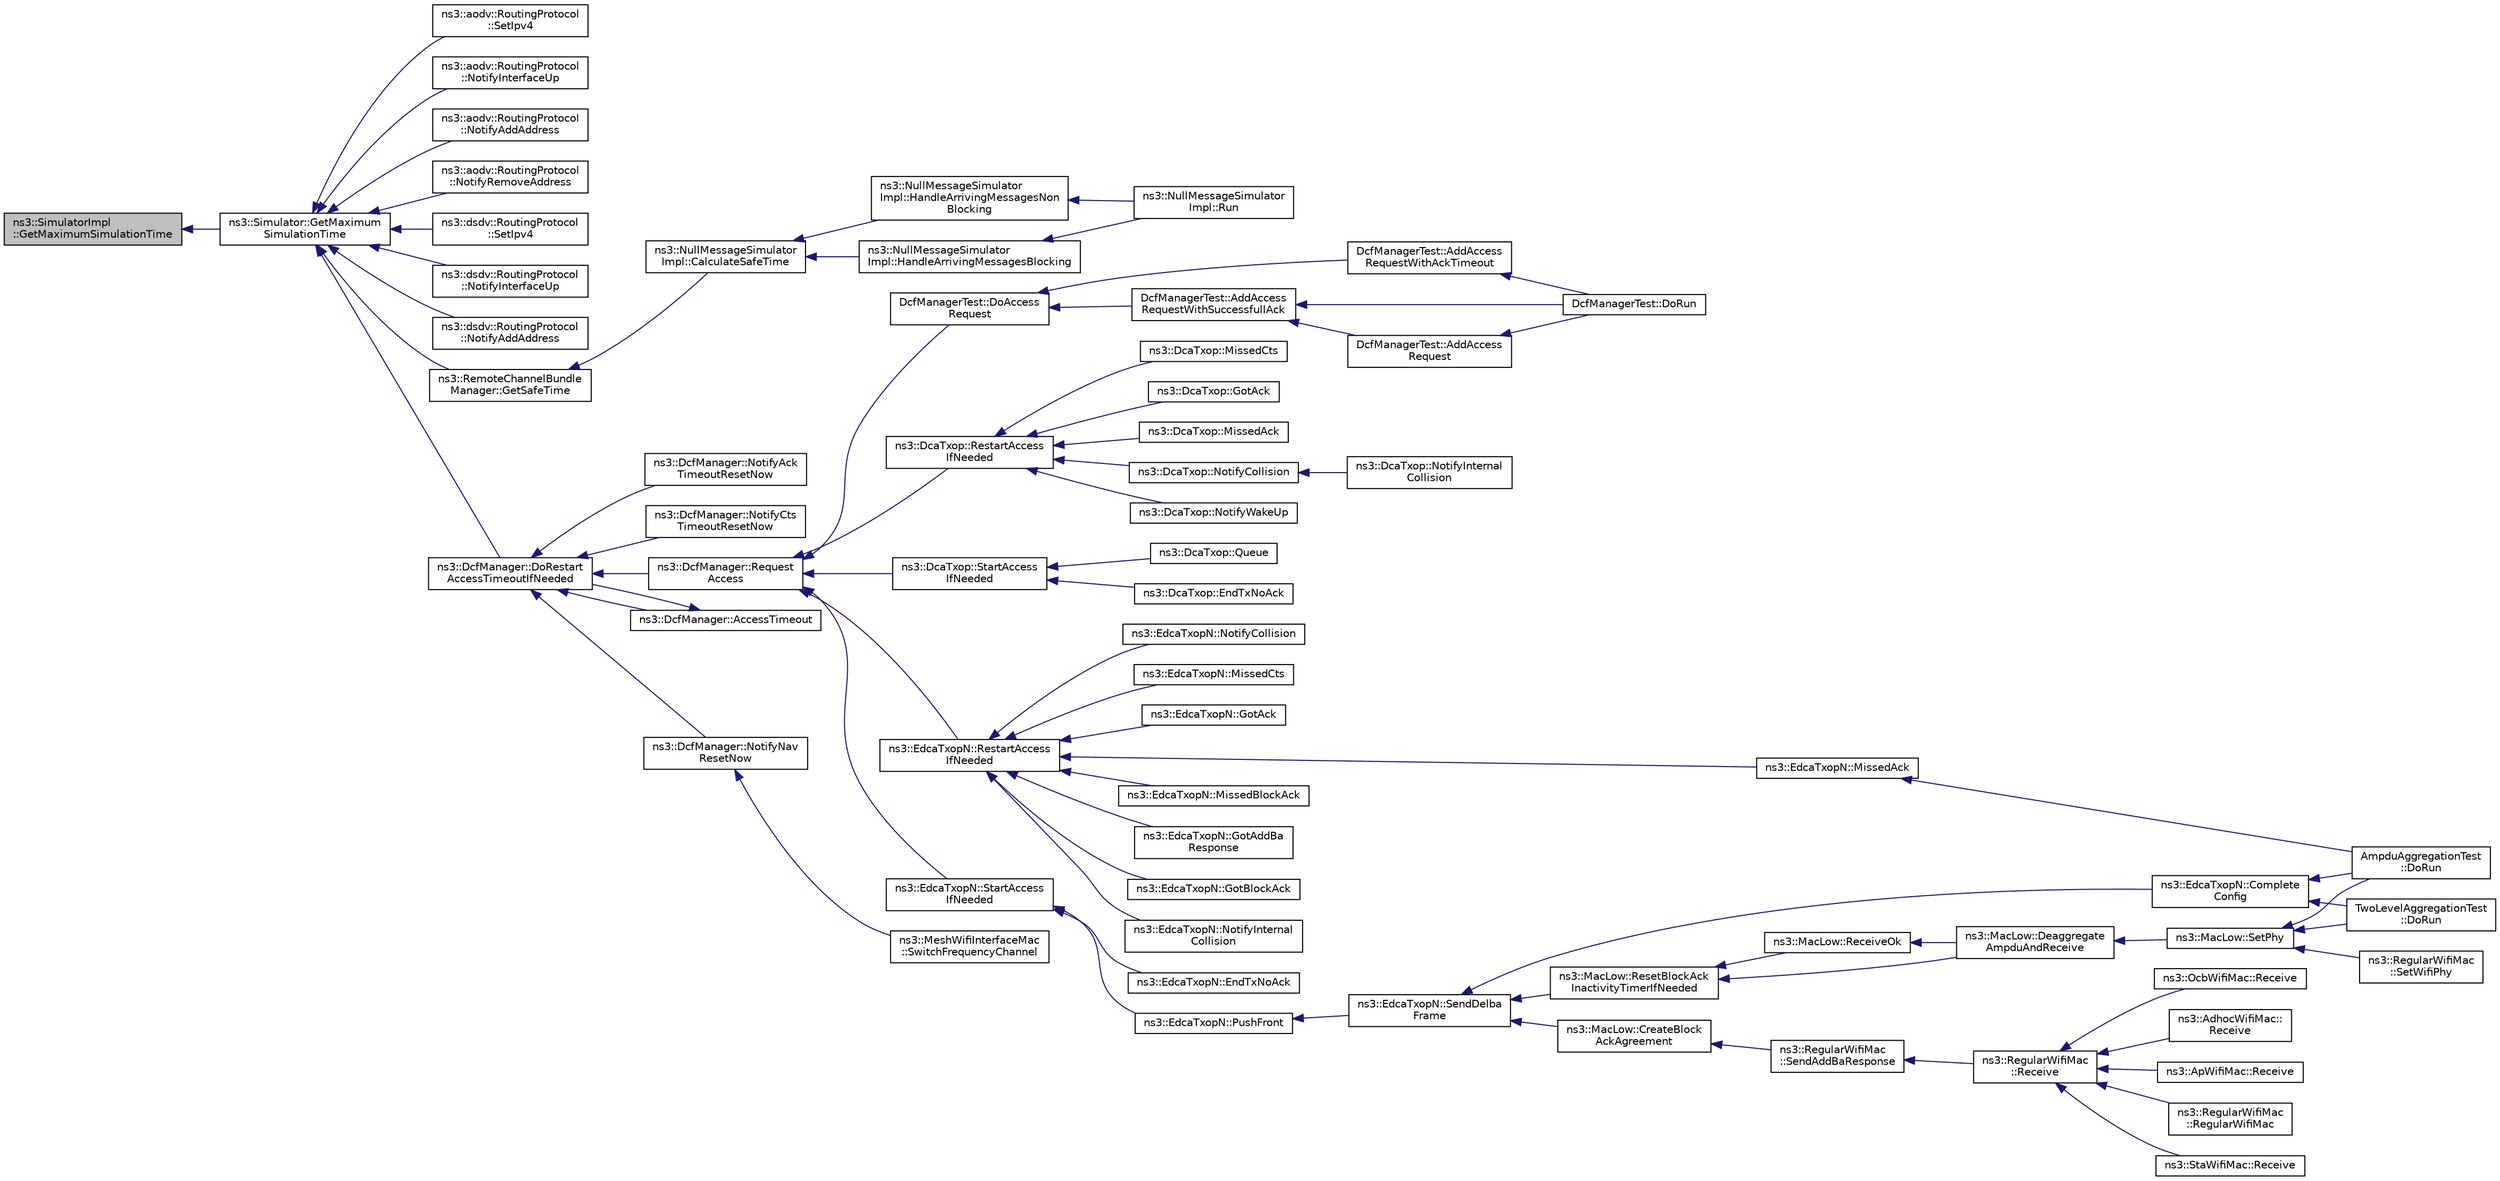 digraph "ns3::SimulatorImpl::GetMaximumSimulationTime"
{
  edge [fontname="Helvetica",fontsize="10",labelfontname="Helvetica",labelfontsize="10"];
  node [fontname="Helvetica",fontsize="10",shape=record];
  rankdir="LR";
  Node1 [label="ns3::SimulatorImpl\l::GetMaximumSimulationTime",height=0.2,width=0.4,color="black", fillcolor="grey75", style="filled", fontcolor="black"];
  Node1 -> Node2 [dir="back",color="midnightblue",fontsize="10",style="solid"];
  Node2 [label="ns3::Simulator::GetMaximum\lSimulationTime",height=0.2,width=0.4,color="black", fillcolor="white", style="filled",URL="$d7/deb/classns3_1_1Simulator.html#aa8dbab888dca7bf3528421d2c5e67f99"];
  Node2 -> Node3 [dir="back",color="midnightblue",fontsize="10",style="solid"];
  Node3 [label="ns3::aodv::RoutingProtocol\l::SetIpv4",height=0.2,width=0.4,color="black", fillcolor="white", style="filled",URL="$db/dd0/classns3_1_1aodv_1_1RoutingProtocol.html#a34df0b3e287abea45d48ab7c8162e183"];
  Node2 -> Node4 [dir="back",color="midnightblue",fontsize="10",style="solid"];
  Node4 [label="ns3::aodv::RoutingProtocol\l::NotifyInterfaceUp",height=0.2,width=0.4,color="black", fillcolor="white", style="filled",URL="$db/dd0/classns3_1_1aodv_1_1RoutingProtocol.html#a006b7deb41f4eb2dc1e0d69d50c5a284"];
  Node2 -> Node5 [dir="back",color="midnightblue",fontsize="10",style="solid"];
  Node5 [label="ns3::aodv::RoutingProtocol\l::NotifyAddAddress",height=0.2,width=0.4,color="black", fillcolor="white", style="filled",URL="$db/dd0/classns3_1_1aodv_1_1RoutingProtocol.html#a8d6ee1881856a557d8c051e40785e51b"];
  Node2 -> Node6 [dir="back",color="midnightblue",fontsize="10",style="solid"];
  Node6 [label="ns3::aodv::RoutingProtocol\l::NotifyRemoveAddress",height=0.2,width=0.4,color="black", fillcolor="white", style="filled",URL="$db/dd0/classns3_1_1aodv_1_1RoutingProtocol.html#aa3ada55a69e945cc414d87566cca0388"];
  Node2 -> Node7 [dir="back",color="midnightblue",fontsize="10",style="solid"];
  Node7 [label="ns3::dsdv::RoutingProtocol\l::SetIpv4",height=0.2,width=0.4,color="black", fillcolor="white", style="filled",URL="$de/dca/classns3_1_1dsdv_1_1RoutingProtocol.html#aab88c62fbd0567cf31d185cb58b23a44"];
  Node2 -> Node8 [dir="back",color="midnightblue",fontsize="10",style="solid"];
  Node8 [label="ns3::dsdv::RoutingProtocol\l::NotifyInterfaceUp",height=0.2,width=0.4,color="black", fillcolor="white", style="filled",URL="$de/dca/classns3_1_1dsdv_1_1RoutingProtocol.html#a9a3edd95b3a0714d5aff5293e96883d2"];
  Node2 -> Node9 [dir="back",color="midnightblue",fontsize="10",style="solid"];
  Node9 [label="ns3::dsdv::RoutingProtocol\l::NotifyAddAddress",height=0.2,width=0.4,color="black", fillcolor="white", style="filled",URL="$de/dca/classns3_1_1dsdv_1_1RoutingProtocol.html#aaf6b464336448d3cf4e6370b00943253"];
  Node2 -> Node10 [dir="back",color="midnightblue",fontsize="10",style="solid"];
  Node10 [label="ns3::RemoteChannelBundle\lManager::GetSafeTime",height=0.2,width=0.4,color="black", fillcolor="white", style="filled",URL="$d0/d89/classns3_1_1RemoteChannelBundleManager.html#a74c1e195eccd8cb60c6597f1e5ed6450"];
  Node10 -> Node11 [dir="back",color="midnightblue",fontsize="10",style="solid"];
  Node11 [label="ns3::NullMessageSimulator\lImpl::CalculateSafeTime",height=0.2,width=0.4,color="black", fillcolor="white", style="filled",URL="$db/dea/classns3_1_1NullMessageSimulatorImpl.html#a50deae67a34fb3c9868973aa2d40cc12"];
  Node11 -> Node12 [dir="back",color="midnightblue",fontsize="10",style="solid"];
  Node12 [label="ns3::NullMessageSimulator\lImpl::HandleArrivingMessagesNon\lBlocking",height=0.2,width=0.4,color="black", fillcolor="white", style="filled",URL="$db/dea/classns3_1_1NullMessageSimulatorImpl.html#a8657269a848359b005c99e1793a6d746"];
  Node12 -> Node13 [dir="back",color="midnightblue",fontsize="10",style="solid"];
  Node13 [label="ns3::NullMessageSimulator\lImpl::Run",height=0.2,width=0.4,color="black", fillcolor="white", style="filled",URL="$db/dea/classns3_1_1NullMessageSimulatorImpl.html#ab6919d906d7706a688b4452127860b77"];
  Node11 -> Node14 [dir="back",color="midnightblue",fontsize="10",style="solid"];
  Node14 [label="ns3::NullMessageSimulator\lImpl::HandleArrivingMessagesBlocking",height=0.2,width=0.4,color="black", fillcolor="white", style="filled",URL="$db/dea/classns3_1_1NullMessageSimulatorImpl.html#ad5c131aba980fb0e6cba16d7feab9fb5"];
  Node14 -> Node13 [dir="back",color="midnightblue",fontsize="10",style="solid"];
  Node2 -> Node15 [dir="back",color="midnightblue",fontsize="10",style="solid"];
  Node15 [label="ns3::DcfManager::DoRestart\lAccessTimeoutIfNeeded",height=0.2,width=0.4,color="black", fillcolor="white", style="filled",URL="$de/d60/classns3_1_1DcfManager.html#a26764cee2de83e5293284ee40e447506"];
  Node15 -> Node16 [dir="back",color="midnightblue",fontsize="10",style="solid"];
  Node16 [label="ns3::DcfManager::Request\lAccess",height=0.2,width=0.4,color="black", fillcolor="white", style="filled",URL="$de/d60/classns3_1_1DcfManager.html#a34f321cc7651b9bc9ac254af83521363"];
  Node16 -> Node17 [dir="back",color="midnightblue",fontsize="10",style="solid"];
  Node17 [label="ns3::DcaTxop::RestartAccess\lIfNeeded",height=0.2,width=0.4,color="black", fillcolor="white", style="filled",URL="$d3/d74/classns3_1_1DcaTxop.html#a65407479debe7f98691c133c6e325c19"];
  Node17 -> Node18 [dir="back",color="midnightblue",fontsize="10",style="solid"];
  Node18 [label="ns3::DcaTxop::NotifyCollision",height=0.2,width=0.4,color="black", fillcolor="white", style="filled",URL="$d3/d74/classns3_1_1DcaTxop.html#a852bfd27ace4922eb7437749a4b6ea0f"];
  Node18 -> Node19 [dir="back",color="midnightblue",fontsize="10",style="solid"];
  Node19 [label="ns3::DcaTxop::NotifyInternal\lCollision",height=0.2,width=0.4,color="black", fillcolor="white", style="filled",URL="$d3/d74/classns3_1_1DcaTxop.html#aad188df940ef1f1efe9ea0685b67a35d"];
  Node17 -> Node20 [dir="back",color="midnightblue",fontsize="10",style="solid"];
  Node20 [label="ns3::DcaTxop::NotifyWakeUp",height=0.2,width=0.4,color="black", fillcolor="white", style="filled",URL="$d3/d74/classns3_1_1DcaTxop.html#ae5e42a39be0fc0fd8796df97f7bd19b6"];
  Node17 -> Node21 [dir="back",color="midnightblue",fontsize="10",style="solid"];
  Node21 [label="ns3::DcaTxop::MissedCts",height=0.2,width=0.4,color="black", fillcolor="white", style="filled",URL="$d3/d74/classns3_1_1DcaTxop.html#af27914f05cda12aa0fc6245f054c45bd"];
  Node17 -> Node22 [dir="back",color="midnightblue",fontsize="10",style="solid"];
  Node22 [label="ns3::DcaTxop::GotAck",height=0.2,width=0.4,color="black", fillcolor="white", style="filled",URL="$d3/d74/classns3_1_1DcaTxop.html#ae886b71f06cb39fd4affb03576fd3701"];
  Node17 -> Node23 [dir="back",color="midnightblue",fontsize="10",style="solid"];
  Node23 [label="ns3::DcaTxop::MissedAck",height=0.2,width=0.4,color="black", fillcolor="white", style="filled",URL="$d3/d74/classns3_1_1DcaTxop.html#ad3e81e84ae17a53ba12407f5954ca96a"];
  Node16 -> Node24 [dir="back",color="midnightblue",fontsize="10",style="solid"];
  Node24 [label="ns3::DcaTxop::StartAccess\lIfNeeded",height=0.2,width=0.4,color="black", fillcolor="white", style="filled",URL="$d3/d74/classns3_1_1DcaTxop.html#a85315ad3ea316cc583603e4be29abefc"];
  Node24 -> Node25 [dir="back",color="midnightblue",fontsize="10",style="solid"];
  Node25 [label="ns3::DcaTxop::Queue",height=0.2,width=0.4,color="black", fillcolor="white", style="filled",URL="$d3/d74/classns3_1_1DcaTxop.html#a81822147a9d3f8db1759e4cb5d568f7c"];
  Node24 -> Node26 [dir="back",color="midnightblue",fontsize="10",style="solid"];
  Node26 [label="ns3::DcaTxop::EndTxNoAck",height=0.2,width=0.4,color="black", fillcolor="white", style="filled",URL="$d3/d74/classns3_1_1DcaTxop.html#a49f0531900461b87bd1065780ae4caae"];
  Node16 -> Node27 [dir="back",color="midnightblue",fontsize="10",style="solid"];
  Node27 [label="ns3::EdcaTxopN::RestartAccess\lIfNeeded",height=0.2,width=0.4,color="black", fillcolor="white", style="filled",URL="$dc/db8/classns3_1_1EdcaTxopN.html#a83b65be22340dc3f27d08a453cf3831f"];
  Node27 -> Node28 [dir="back",color="midnightblue",fontsize="10",style="solid"];
  Node28 [label="ns3::EdcaTxopN::NotifyInternal\lCollision",height=0.2,width=0.4,color="black", fillcolor="white", style="filled",URL="$dc/db8/classns3_1_1EdcaTxopN.html#a900ab43f62b74939c62121562d1969e2"];
  Node27 -> Node29 [dir="back",color="midnightblue",fontsize="10",style="solid"];
  Node29 [label="ns3::EdcaTxopN::NotifyCollision",height=0.2,width=0.4,color="black", fillcolor="white", style="filled",URL="$dc/db8/classns3_1_1EdcaTxopN.html#aa9dd10b3b7236f93d7461b174888e2a8"];
  Node27 -> Node30 [dir="back",color="midnightblue",fontsize="10",style="solid"];
  Node30 [label="ns3::EdcaTxopN::MissedCts",height=0.2,width=0.4,color="black", fillcolor="white", style="filled",URL="$dc/db8/classns3_1_1EdcaTxopN.html#ab6f7016d503472174ce9fef2fd45de8e"];
  Node27 -> Node31 [dir="back",color="midnightblue",fontsize="10",style="solid"];
  Node31 [label="ns3::EdcaTxopN::GotAck",height=0.2,width=0.4,color="black", fillcolor="white", style="filled",URL="$dc/db8/classns3_1_1EdcaTxopN.html#acd117ddd03aa1b3abac3bca9830ee895"];
  Node27 -> Node32 [dir="back",color="midnightblue",fontsize="10",style="solid"];
  Node32 [label="ns3::EdcaTxopN::MissedAck",height=0.2,width=0.4,color="black", fillcolor="white", style="filled",URL="$dc/db8/classns3_1_1EdcaTxopN.html#ad16ece50ac2937e5cdfeae010d4b5c88"];
  Node32 -> Node33 [dir="back",color="midnightblue",fontsize="10",style="solid"];
  Node33 [label="AmpduAggregationTest\l::DoRun",height=0.2,width=0.4,color="black", fillcolor="white", style="filled",URL="$d2/db5/classAmpduAggregationTest.html#a7414dc8d4dd982ab4c1eaadb5b2c693d",tooltip="Implementation to actually run this TestCase. "];
  Node27 -> Node34 [dir="back",color="midnightblue",fontsize="10",style="solid"];
  Node34 [label="ns3::EdcaTxopN::MissedBlockAck",height=0.2,width=0.4,color="black", fillcolor="white", style="filled",URL="$dc/db8/classns3_1_1EdcaTxopN.html#a91aae2c1ab764e8e4cb857ef97fa235b"];
  Node27 -> Node35 [dir="back",color="midnightblue",fontsize="10",style="solid"];
  Node35 [label="ns3::EdcaTxopN::GotAddBa\lResponse",height=0.2,width=0.4,color="black", fillcolor="white", style="filled",URL="$dc/db8/classns3_1_1EdcaTxopN.html#ac3089ca4272d45b23293a7481e0922e0"];
  Node27 -> Node36 [dir="back",color="midnightblue",fontsize="10",style="solid"];
  Node36 [label="ns3::EdcaTxopN::GotBlockAck",height=0.2,width=0.4,color="black", fillcolor="white", style="filled",URL="$dc/db8/classns3_1_1EdcaTxopN.html#a36c24d5a9717893466eaadda6bd66cc5"];
  Node16 -> Node37 [dir="back",color="midnightblue",fontsize="10",style="solid"];
  Node37 [label="ns3::EdcaTxopN::StartAccess\lIfNeeded",height=0.2,width=0.4,color="black", fillcolor="white", style="filled",URL="$dc/db8/classns3_1_1EdcaTxopN.html#a28a7052f217ed15058697197350d9801"];
  Node37 -> Node38 [dir="back",color="midnightblue",fontsize="10",style="solid"];
  Node38 [label="ns3::EdcaTxopN::EndTxNoAck",height=0.2,width=0.4,color="black", fillcolor="white", style="filled",URL="$dc/db8/classns3_1_1EdcaTxopN.html#a380e84736ede287cc8d26c1012828412"];
  Node37 -> Node39 [dir="back",color="midnightblue",fontsize="10",style="solid"];
  Node39 [label="ns3::EdcaTxopN::PushFront",height=0.2,width=0.4,color="black", fillcolor="white", style="filled",URL="$dc/db8/classns3_1_1EdcaTxopN.html#a4ff1922de0b92b5f6a9104b714d82c0b"];
  Node39 -> Node40 [dir="back",color="midnightblue",fontsize="10",style="solid"];
  Node40 [label="ns3::EdcaTxopN::SendDelba\lFrame",height=0.2,width=0.4,color="black", fillcolor="white", style="filled",URL="$dc/db8/classns3_1_1EdcaTxopN.html#a3a14d846328f0d5447f44d7c2f3c607e"];
  Node40 -> Node41 [dir="back",color="midnightblue",fontsize="10",style="solid"];
  Node41 [label="ns3::EdcaTxopN::Complete\lConfig",height=0.2,width=0.4,color="black", fillcolor="white", style="filled",URL="$dc/db8/classns3_1_1EdcaTxopN.html#aeca53fddb95468e9e56ee452adf8b263"];
  Node41 -> Node33 [dir="back",color="midnightblue",fontsize="10",style="solid"];
  Node41 -> Node42 [dir="back",color="midnightblue",fontsize="10",style="solid"];
  Node42 [label="TwoLevelAggregationTest\l::DoRun",height=0.2,width=0.4,color="black", fillcolor="white", style="filled",URL="$db/d72/classTwoLevelAggregationTest.html#a40c6f5f8be6c48673d0bfd218d95afe0",tooltip="Implementation to actually run this TestCase. "];
  Node40 -> Node43 [dir="back",color="midnightblue",fontsize="10",style="solid"];
  Node43 [label="ns3::MacLow::CreateBlock\lAckAgreement",height=0.2,width=0.4,color="black", fillcolor="white", style="filled",URL="$d3/da6/classns3_1_1MacLow.html#ab70f7f727b5f9e1e1357a73e29ba7f82"];
  Node43 -> Node44 [dir="back",color="midnightblue",fontsize="10",style="solid"];
  Node44 [label="ns3::RegularWifiMac\l::SendAddBaResponse",height=0.2,width=0.4,color="black", fillcolor="white", style="filled",URL="$df/db9/classns3_1_1RegularWifiMac.html#a7f68e740fc48cfc03df7330077af8113"];
  Node44 -> Node45 [dir="back",color="midnightblue",fontsize="10",style="solid"];
  Node45 [label="ns3::RegularWifiMac\l::Receive",height=0.2,width=0.4,color="black", fillcolor="white", style="filled",URL="$df/db9/classns3_1_1RegularWifiMac.html#a9abbbcea65b6dc416ab1b44785c40e9f"];
  Node45 -> Node46 [dir="back",color="midnightblue",fontsize="10",style="solid"];
  Node46 [label="ns3::OcbWifiMac::Receive",height=0.2,width=0.4,color="black", fillcolor="white", style="filled",URL="$d0/dd1/classns3_1_1OcbWifiMac.html#ad025b0fd981998bf3c527a9c4a719962"];
  Node45 -> Node47 [dir="back",color="midnightblue",fontsize="10",style="solid"];
  Node47 [label="ns3::AdhocWifiMac::\lReceive",height=0.2,width=0.4,color="black", fillcolor="white", style="filled",URL="$da/dec/classns3_1_1AdhocWifiMac.html#a5abc017d64f109b0599e9cc123cbfeb8"];
  Node45 -> Node48 [dir="back",color="midnightblue",fontsize="10",style="solid"];
  Node48 [label="ns3::ApWifiMac::Receive",height=0.2,width=0.4,color="black", fillcolor="white", style="filled",URL="$d0/d51/classns3_1_1ApWifiMac.html#ab7e832f29bf91319e3ecdf0de7d5d598"];
  Node45 -> Node49 [dir="back",color="midnightblue",fontsize="10",style="solid"];
  Node49 [label="ns3::RegularWifiMac\l::RegularWifiMac",height=0.2,width=0.4,color="black", fillcolor="white", style="filled",URL="$df/db9/classns3_1_1RegularWifiMac.html#a56bc0e2b8ecde6fc50e6f8921ce64957"];
  Node45 -> Node50 [dir="back",color="midnightblue",fontsize="10",style="solid"];
  Node50 [label="ns3::StaWifiMac::Receive",height=0.2,width=0.4,color="black", fillcolor="white", style="filled",URL="$de/dbf/classns3_1_1StaWifiMac.html#ac11352c9502acc4b612224fc172c28f8"];
  Node40 -> Node51 [dir="back",color="midnightblue",fontsize="10",style="solid"];
  Node51 [label="ns3::MacLow::ResetBlockAck\lInactivityTimerIfNeeded",height=0.2,width=0.4,color="black", fillcolor="white", style="filled",URL="$d3/da6/classns3_1_1MacLow.html#aafa012c5d2dde80484d6546c802f02f8"];
  Node51 -> Node52 [dir="back",color="midnightblue",fontsize="10",style="solid"];
  Node52 [label="ns3::MacLow::ReceiveOk",height=0.2,width=0.4,color="black", fillcolor="white", style="filled",URL="$d3/da6/classns3_1_1MacLow.html#ade59e3a5e41c6ccbafd93501d7e9fbc0"];
  Node52 -> Node53 [dir="back",color="midnightblue",fontsize="10",style="solid"];
  Node53 [label="ns3::MacLow::Deaggregate\lAmpduAndReceive",height=0.2,width=0.4,color="black", fillcolor="white", style="filled",URL="$d3/da6/classns3_1_1MacLow.html#a7380c5a3adcd88beda938bfa8447d7c5"];
  Node53 -> Node54 [dir="back",color="midnightblue",fontsize="10",style="solid"];
  Node54 [label="ns3::MacLow::SetPhy",height=0.2,width=0.4,color="black", fillcolor="white", style="filled",URL="$d3/da6/classns3_1_1MacLow.html#a1f2c6e12277422c081fa92f8edfe66e8"];
  Node54 -> Node55 [dir="back",color="midnightblue",fontsize="10",style="solid"];
  Node55 [label="ns3::RegularWifiMac\l::SetWifiPhy",height=0.2,width=0.4,color="black", fillcolor="white", style="filled",URL="$df/db9/classns3_1_1RegularWifiMac.html#a28e7c0a23027e1fc16f259e52b197ee9"];
  Node54 -> Node33 [dir="back",color="midnightblue",fontsize="10",style="solid"];
  Node54 -> Node42 [dir="back",color="midnightblue",fontsize="10",style="solid"];
  Node51 -> Node53 [dir="back",color="midnightblue",fontsize="10",style="solid"];
  Node16 -> Node56 [dir="back",color="midnightblue",fontsize="10",style="solid"];
  Node56 [label="DcfManagerTest::DoAccess\lRequest",height=0.2,width=0.4,color="black", fillcolor="white", style="filled",URL="$df/d99/classDcfManagerTest.html#a51da33e9cc1cd9cef470ea06e9b2fb4a"];
  Node56 -> Node57 [dir="back",color="midnightblue",fontsize="10",style="solid"];
  Node57 [label="DcfManagerTest::AddAccess\lRequestWithAckTimeout",height=0.2,width=0.4,color="black", fillcolor="white", style="filled",URL="$df/d99/classDcfManagerTest.html#aac77cbb3419f2760b9695e7b79353aed"];
  Node57 -> Node58 [dir="back",color="midnightblue",fontsize="10",style="solid"];
  Node58 [label="DcfManagerTest::DoRun",height=0.2,width=0.4,color="black", fillcolor="white", style="filled",URL="$df/d99/classDcfManagerTest.html#a390064219f500f8f6934c072a7200cd6",tooltip="Implementation to actually run this TestCase. "];
  Node56 -> Node59 [dir="back",color="midnightblue",fontsize="10",style="solid"];
  Node59 [label="DcfManagerTest::AddAccess\lRequestWithSuccessfullAck",height=0.2,width=0.4,color="black", fillcolor="white", style="filled",URL="$df/d99/classDcfManagerTest.html#a98a7afae46c656a90246728368e2816a"];
  Node59 -> Node60 [dir="back",color="midnightblue",fontsize="10",style="solid"];
  Node60 [label="DcfManagerTest::AddAccess\lRequest",height=0.2,width=0.4,color="black", fillcolor="white", style="filled",URL="$df/d99/classDcfManagerTest.html#a1f016026b88c036eed9ce87bfc32b71a"];
  Node60 -> Node58 [dir="back",color="midnightblue",fontsize="10",style="solid"];
  Node59 -> Node58 [dir="back",color="midnightblue",fontsize="10",style="solid"];
  Node15 -> Node61 [dir="back",color="midnightblue",fontsize="10",style="solid"];
  Node61 [label="ns3::DcfManager::AccessTimeout",height=0.2,width=0.4,color="black", fillcolor="white", style="filled",URL="$de/d60/classns3_1_1DcfManager.html#a7e45f4a0d0869e8d82cb0f6244627738"];
  Node61 -> Node15 [dir="back",color="midnightblue",fontsize="10",style="solid"];
  Node15 -> Node62 [dir="back",color="midnightblue",fontsize="10",style="solid"];
  Node62 [label="ns3::DcfManager::NotifyNav\lResetNow",height=0.2,width=0.4,color="black", fillcolor="white", style="filled",URL="$de/d60/classns3_1_1DcfManager.html#ac0d2e9acdfa5c64eb21c4a298f22072e"];
  Node62 -> Node63 [dir="back",color="midnightblue",fontsize="10",style="solid"];
  Node63 [label="ns3::MeshWifiInterfaceMac\l::SwitchFrequencyChannel",height=0.2,width=0.4,color="black", fillcolor="white", style="filled",URL="$d0/dd8/classns3_1_1MeshWifiInterfaceMac.html#a2d850463970dd7f6d477dd0ecf615e2b"];
  Node15 -> Node64 [dir="back",color="midnightblue",fontsize="10",style="solid"];
  Node64 [label="ns3::DcfManager::NotifyAck\lTimeoutResetNow",height=0.2,width=0.4,color="black", fillcolor="white", style="filled",URL="$de/d60/classns3_1_1DcfManager.html#a624956c19f741c5252ac47dad0d4a77b"];
  Node15 -> Node65 [dir="back",color="midnightblue",fontsize="10",style="solid"];
  Node65 [label="ns3::DcfManager::NotifyCts\lTimeoutResetNow",height=0.2,width=0.4,color="black", fillcolor="white", style="filled",URL="$de/d60/classns3_1_1DcfManager.html#a586699dad4dda7586c06d155db9f099c"];
}
